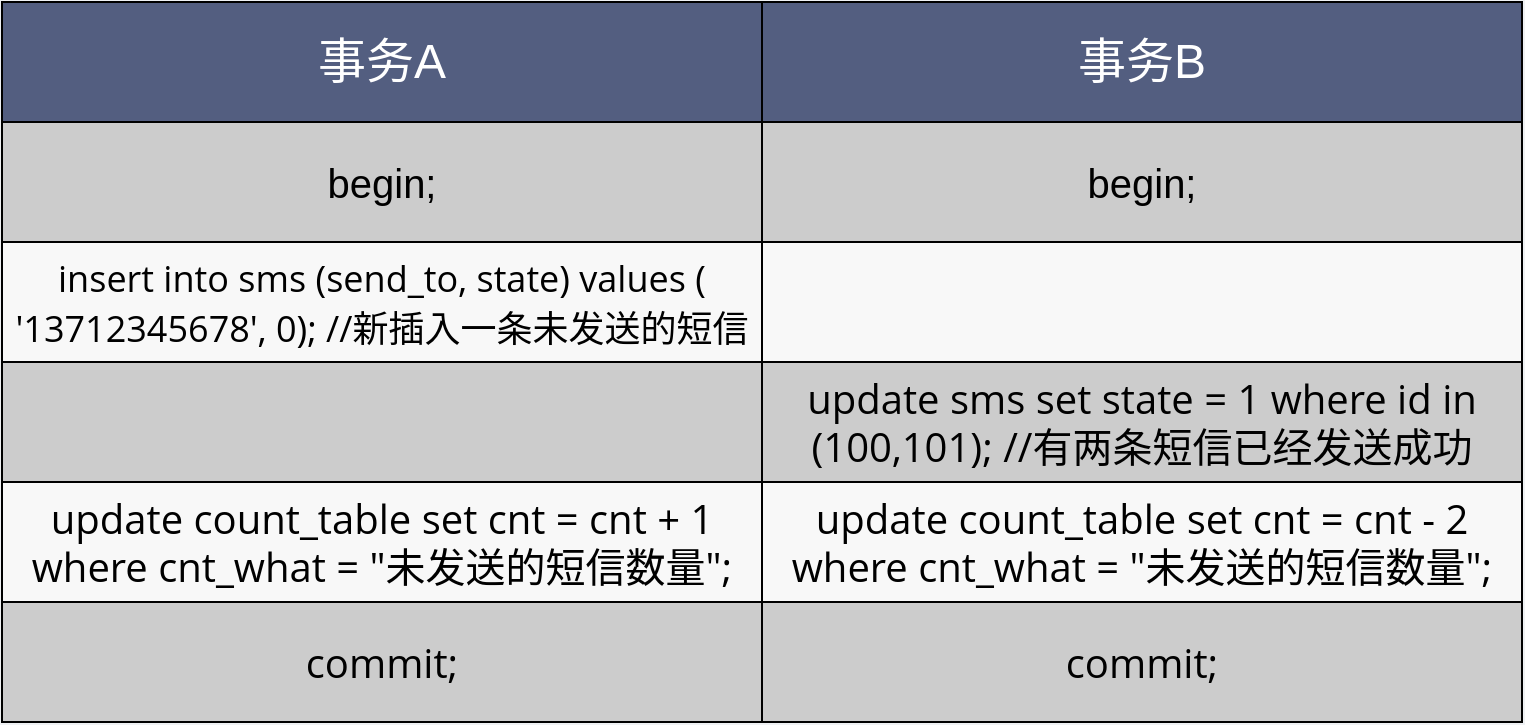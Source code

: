 <mxfile version="19.0.0" type="github"><diagram id="3228e29e-7158-1315-38df-8450db1d8a1d" name="Page-1"><mxGraphModel dx="739" dy="482" grid="0" gridSize="10" guides="1" tooltips="1" connect="1" arrows="1" fold="1" page="1" pageScale="1" pageWidth="509" pageHeight="450" background="#EFF1F3" math="0" shadow="0"><root><mxCell id="0"/><mxCell id="1" parent="0"/><mxCell id="OGBjxk_xHfaE1EplLFuK-23" value="begin;" style="rounded=0;whiteSpace=wrap;html=1;fillColor=#CCCCCC;gradientColor=none;fontSize=20;labelBackgroundColor=none;fontColor=default;" parent="1" vertex="1"><mxGeometry x="130" y="555" width="380" height="60" as="geometry"/></mxCell><mxCell id="OGBjxk_xHfaE1EplLFuK-29" value="&lt;font color=&quot;#ffffff&quot; style=&quot;font-size: 24px;&quot;&gt;事务A&lt;/font&gt;" style="rounded=0;whiteSpace=wrap;html=1;fillColor=#535E80;gradientColor=none;fontSize=24;" parent="1" vertex="1"><mxGeometry x="130" y="495" width="380" height="60" as="geometry"/></mxCell><mxCell id="E5Fr-yn8FIVRKY9gDkfl-8" value="&lt;font color=&quot;#ffffff&quot; style=&quot;font-size: 24px;&quot;&gt;事务B&lt;/font&gt;" style="rounded=0;whiteSpace=wrap;html=1;fillColor=#535E80;gradientColor=none;fontSize=24;" parent="1" vertex="1"><mxGeometry x="510" y="495" width="380" height="60" as="geometry"/></mxCell><mxCell id="E5Fr-yn8FIVRKY9gDkfl-9" value="begin;" style="rounded=0;whiteSpace=wrap;html=1;fillColor=#CCCCCC;gradientColor=none;fontSize=20;labelBackgroundColor=none;fontColor=default;" parent="1" vertex="1"><mxGeometry x="510" y="555" width="380" height="60" as="geometry"/></mxCell><mxCell id="E5Fr-yn8FIVRKY9gDkfl-10" value="&lt;font style=&quot;font-size: 18px;&quot;&gt;&lt;span style=&quot;box-sizing: border-box; caret-color: rgb(51, 51, 51); font-family: &amp;quot;Open Sans&amp;quot;, &amp;quot;Clear Sans&amp;quot;, &amp;quot;Helvetica Neue&amp;quot;, Helvetica, Arial, &amp;quot;Segoe UI Emoji&amp;quot;, sans-serif; text-align: left; text-size-adjust: auto;&quot; class=&quot;md-plain&quot;&gt;insert into sms&lt;/span&gt;&lt;span style=&quot;box-sizing: border-box; caret-color: rgb(51, 51, 51); font-family: &amp;quot;Open Sans&amp;quot;, &amp;quot;Clear Sans&amp;quot;, &amp;quot;Helvetica Neue&amp;quot;, Helvetica, Arial, &amp;quot;Segoe UI Emoji&amp;quot;, sans-serif; text-align: left; text-size-adjust: auto;&quot; class=&quot;md-plain&quot;&gt;&amp;nbsp;(send_to&lt;/span&gt;&lt;span style=&quot;box-sizing: border-box; caret-color: rgb(51, 51, 51); font-family: &amp;quot;Open Sans&amp;quot;, &amp;quot;Clear Sans&amp;quot;, &amp;quot;Helvetica Neue&amp;quot;, Helvetica, Arial, &amp;quot;Segoe UI Emoji&amp;quot;, sans-serif; text-align: left; text-size-adjust: auto;&quot; class=&quot;md-plain&quot;&gt;,&amp;nbsp;state&lt;/span&gt;&lt;span style=&quot;box-sizing: border-box; caret-color: rgb(51, 51, 51); font-family: &amp;quot;Open Sans&amp;quot;, &amp;quot;Clear Sans&amp;quot;, &amp;quot;Helvetica Neue&amp;quot;, Helvetica, Arial, &amp;quot;Segoe UI Emoji&amp;quot;, sans-serif; text-align: left; text-size-adjust: auto;&quot; class=&quot;md-plain md-expand&quot;&gt;) values ( '13712345678', 0); //新插入一条未发送的短信&lt;/span&gt;&lt;/font&gt;" style="rounded=0;whiteSpace=wrap;html=1;fillColor=#F8F8F8;gradientColor=none;fontSize=20;labelBackgroundColor=none;fontColor=default;" parent="1" vertex="1"><mxGeometry x="130" y="615" width="380" height="60" as="geometry"/></mxCell><mxCell id="E5Fr-yn8FIVRKY9gDkfl-11" value="" style="rounded=0;whiteSpace=wrap;html=1;fillColor=#F8F8F8;gradientColor=none;fontSize=20;labelBackgroundColor=none;fontColor=default;" parent="1" vertex="1"><mxGeometry x="510" y="615" width="380" height="60" as="geometry"/></mxCell><mxCell id="E5Fr-yn8FIVRKY9gDkfl-12" value="" style="rounded=0;whiteSpace=wrap;html=1;fillColor=#CCCCCC;gradientColor=none;fontSize=20;labelBackgroundColor=none;fontColor=default;" parent="1" vertex="1"><mxGeometry x="130" y="675" width="380" height="60" as="geometry"/></mxCell><mxCell id="E5Fr-yn8FIVRKY9gDkfl-13" value="&lt;span style=&quot;caret-color: rgb(51, 51, 51); font-family: &amp;quot;Open Sans&amp;quot;, &amp;quot;Clear Sans&amp;quot;, &amp;quot;Helvetica Neue&amp;quot;, Helvetica, Arial, &amp;quot;Segoe UI Emoji&amp;quot;, sans-serif; font-size: 20px; text-align: left; text-size-adjust: auto;&quot;&gt;update sms set state = 1 where id in (100,101); //有两条短信已经发送成功&lt;/span&gt;" style="rounded=0;whiteSpace=wrap;html=1;fillColor=#CCCCCC;gradientColor=none;fontSize=20;labelBackgroundColor=none;fontColor=default;" parent="1" vertex="1"><mxGeometry x="510" y="675" width="380" height="60" as="geometry"/></mxCell><mxCell id="E5Fr-yn8FIVRKY9gDkfl-14" value="&lt;span style=&quot;caret-color: rgb(51, 51, 51); font-family: &amp;quot;Open Sans&amp;quot;, &amp;quot;Clear Sans&amp;quot;, &amp;quot;Helvetica Neue&amp;quot;, Helvetica, Arial, &amp;quot;Segoe UI Emoji&amp;quot;, sans-serif; font-size: 20px; text-align: left; text-size-adjust: auto;&quot;&gt;update count_table set cnt = cnt + 1 where cnt_what = &quot;未发送的短信数量&quot;; &lt;/span&gt;" style="rounded=0;whiteSpace=wrap;html=1;fillColor=#F8F8F8;gradientColor=none;fontSize=20;labelBackgroundColor=none;fontColor=default;" parent="1" vertex="1"><mxGeometry x="130" y="735" width="380" height="60" as="geometry"/></mxCell><mxCell id="E5Fr-yn8FIVRKY9gDkfl-15" value="&lt;span style=&quot;caret-color: rgb(51, 51, 51); font-family: &amp;quot;Open Sans&amp;quot;, &amp;quot;Clear Sans&amp;quot;, &amp;quot;Helvetica Neue&amp;quot;, Helvetica, Arial, &amp;quot;Segoe UI Emoji&amp;quot;, sans-serif; font-size: 20px; text-align: left; text-size-adjust: auto;&quot;&gt;update count_table set cnt = cnt - 2 where cnt_what = &quot;未发送的短信数量&quot;; &lt;/span&gt;" style="rounded=0;whiteSpace=wrap;html=1;fillColor=#F8F8F8;gradientColor=none;fontSize=20;labelBackgroundColor=none;fontColor=default;" parent="1" vertex="1"><mxGeometry x="510" y="735" width="380" height="60" as="geometry"/></mxCell><mxCell id="E5Fr-yn8FIVRKY9gDkfl-16" value="&lt;span style=&quot;caret-color: rgb(51, 51, 51); font-family: &amp;quot;Open Sans&amp;quot;, &amp;quot;Clear Sans&amp;quot;, &amp;quot;Helvetica Neue&amp;quot;, Helvetica, Arial, &amp;quot;Segoe UI Emoji&amp;quot;, sans-serif; font-size: 20px; text-align: left; text-size-adjust: auto;&quot;&gt;commit;&lt;/span&gt;" style="rounded=0;whiteSpace=wrap;html=1;fillColor=#CCCCCC;gradientColor=none;fontSize=20;labelBackgroundColor=none;fontColor=default;" parent="1" vertex="1"><mxGeometry x="130" y="795" width="380" height="60" as="geometry"/></mxCell><mxCell id="E5Fr-yn8FIVRKY9gDkfl-17" value="&lt;span style=&quot;caret-color: rgb(51, 51, 51); font-family: &amp;quot;Open Sans&amp;quot;, &amp;quot;Clear Sans&amp;quot;, &amp;quot;Helvetica Neue&amp;quot;, Helvetica, Arial, &amp;quot;Segoe UI Emoji&amp;quot;, sans-serif; font-size: 20px; text-align: left; text-size-adjust: auto;&quot;&gt;commit;&lt;/span&gt;" style="rounded=0;whiteSpace=wrap;html=1;fillColor=#CCCCCC;gradientColor=none;fontSize=20;labelBackgroundColor=none;fontColor=default;" parent="1" vertex="1"><mxGeometry x="510" y="795" width="380" height="60" as="geometry"/></mxCell></root></mxGraphModel></diagram></mxfile>
